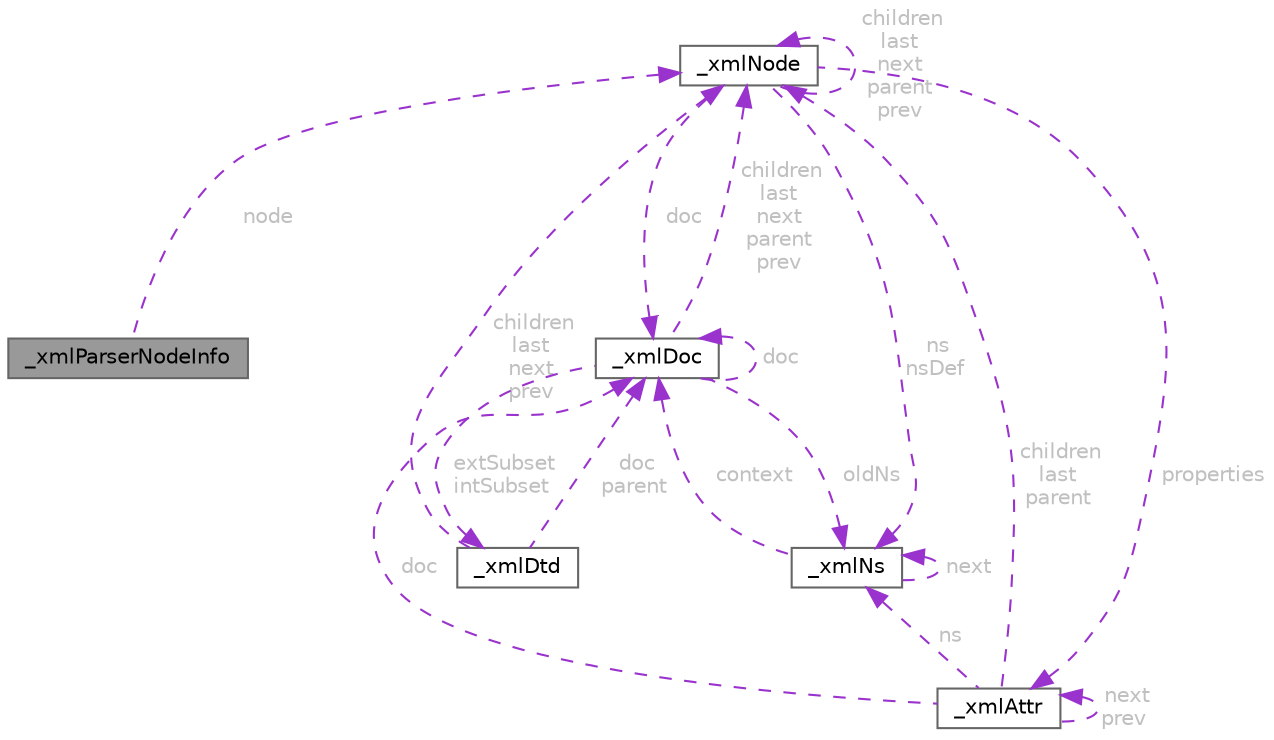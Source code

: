 digraph "_xmlParserNodeInfo"
{
 // LATEX_PDF_SIZE
  bgcolor="transparent";
  edge [fontname=Helvetica,fontsize=10,labelfontname=Helvetica,labelfontsize=10];
  node [fontname=Helvetica,fontsize=10,shape=box,height=0.2,width=0.4];
  Node1 [label="_xmlParserNodeInfo",height=0.2,width=0.4,color="gray40", fillcolor="grey60", style="filled", fontcolor="black",tooltip=" "];
  Node2 -> Node1 [dir="back",color="darkorchid3",style="dashed",label=" node",fontcolor="grey" ];
  Node2 [label="_xmlNode",height=0.2,width=0.4,color="gray40", fillcolor="white", style="filled",URL="$struct__xml_node.html",tooltip=" "];
  Node2 -> Node2 [dir="back",color="darkorchid3",style="dashed",label=" children\nlast\nnext\nparent\nprev",fontcolor="grey" ];
  Node3 -> Node2 [dir="back",color="darkorchid3",style="dashed",label=" doc",fontcolor="grey" ];
  Node3 [label="_xmlDoc",height=0.2,width=0.4,color="gray40", fillcolor="white", style="filled",URL="$struct__xml_doc.html",tooltip=" "];
  Node2 -> Node3 [dir="back",color="darkorchid3",style="dashed",label=" children\nlast\nnext\nparent\nprev",fontcolor="grey" ];
  Node3 -> Node3 [dir="back",color="darkorchid3",style="dashed",label=" doc",fontcolor="grey" ];
  Node4 -> Node3 [dir="back",color="darkorchid3",style="dashed",label=" extSubset\nintSubset",fontcolor="grey" ];
  Node4 [label="_xmlDtd",height=0.2,width=0.4,color="gray40", fillcolor="white", style="filled",URL="$struct__xml_dtd.html",tooltip=" "];
  Node2 -> Node4 [dir="back",color="darkorchid3",style="dashed",label=" children\nlast\nnext\nprev",fontcolor="grey" ];
  Node3 -> Node4 [dir="back",color="darkorchid3",style="dashed",label=" doc\nparent",fontcolor="grey" ];
  Node5 -> Node3 [dir="back",color="darkorchid3",style="dashed",label=" oldNs",fontcolor="grey" ];
  Node5 [label="_xmlNs",height=0.2,width=0.4,color="gray40", fillcolor="white", style="filled",URL="$struct__xml_ns.html",tooltip=" "];
  Node5 -> Node5 [dir="back",color="darkorchid3",style="dashed",label=" next",fontcolor="grey" ];
  Node3 -> Node5 [dir="back",color="darkorchid3",style="dashed",label=" context",fontcolor="grey" ];
  Node5 -> Node2 [dir="back",color="darkorchid3",style="dashed",label=" ns\nnsDef",fontcolor="grey" ];
  Node6 -> Node2 [dir="back",color="darkorchid3",style="dashed",label=" properties",fontcolor="grey" ];
  Node6 [label="_xmlAttr",height=0.2,width=0.4,color="gray40", fillcolor="white", style="filled",URL="$struct__xml_attr.html",tooltip=" "];
  Node2 -> Node6 [dir="back",color="darkorchid3",style="dashed",label=" children\nlast\nparent",fontcolor="grey" ];
  Node6 -> Node6 [dir="back",color="darkorchid3",style="dashed",label=" next\nprev",fontcolor="grey" ];
  Node3 -> Node6 [dir="back",color="darkorchid3",style="dashed",label=" doc",fontcolor="grey" ];
  Node5 -> Node6 [dir="back",color="darkorchid3",style="dashed",label=" ns",fontcolor="grey" ];
}
